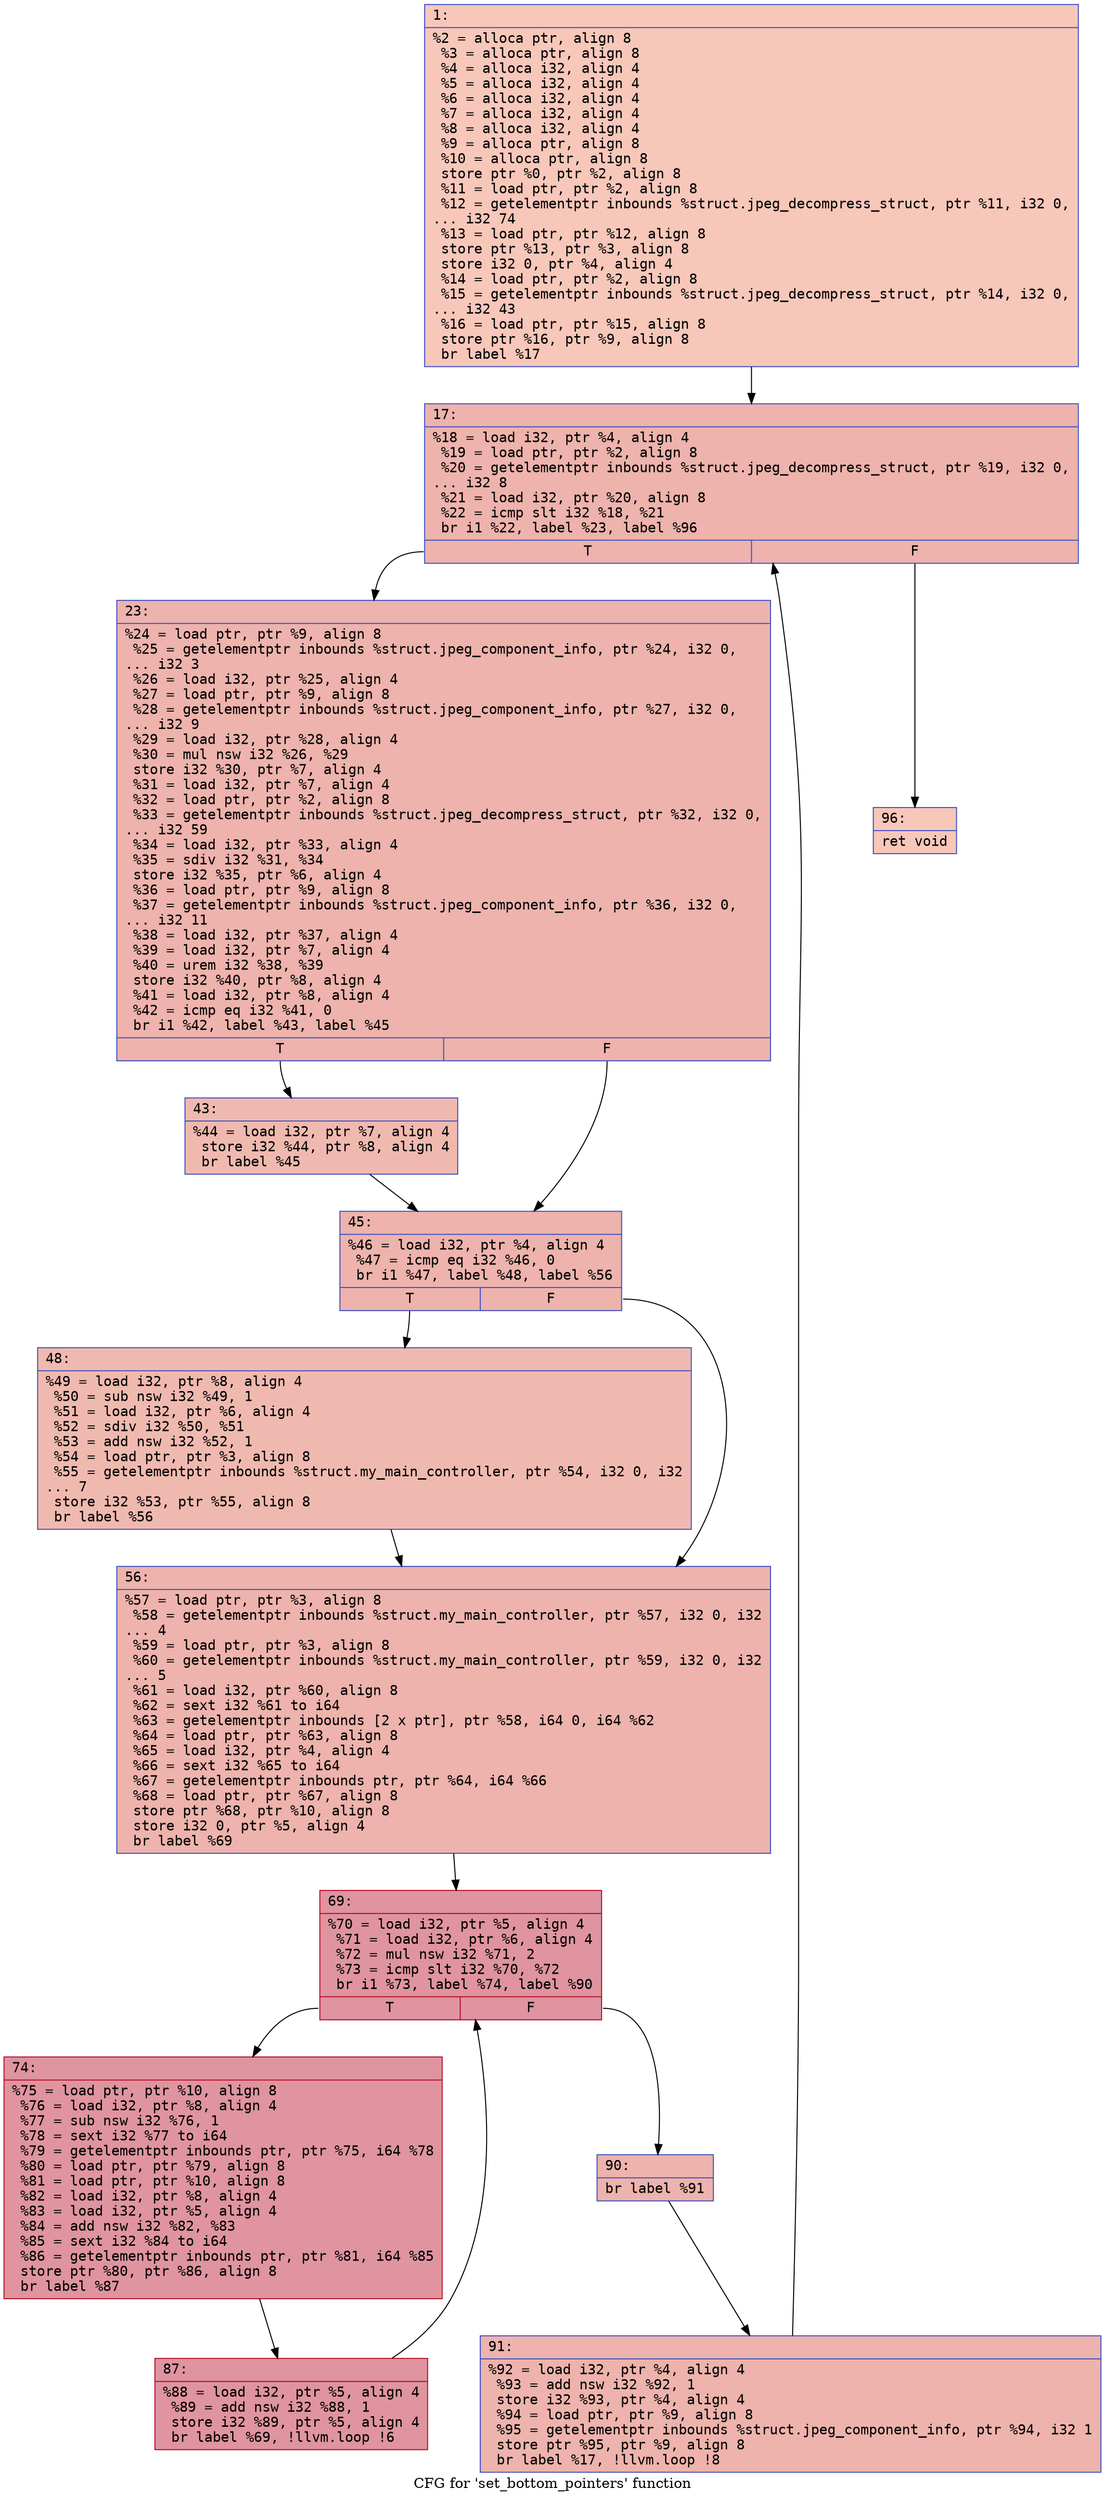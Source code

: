 digraph "CFG for 'set_bottom_pointers' function" {
	label="CFG for 'set_bottom_pointers' function";

	Node0x60000199b700 [shape=record,color="#3d50c3ff", style=filled, fillcolor="#ec7f6370" fontname="Courier",label="{1:\l|  %2 = alloca ptr, align 8\l  %3 = alloca ptr, align 8\l  %4 = alloca i32, align 4\l  %5 = alloca i32, align 4\l  %6 = alloca i32, align 4\l  %7 = alloca i32, align 4\l  %8 = alloca i32, align 4\l  %9 = alloca ptr, align 8\l  %10 = alloca ptr, align 8\l  store ptr %0, ptr %2, align 8\l  %11 = load ptr, ptr %2, align 8\l  %12 = getelementptr inbounds %struct.jpeg_decompress_struct, ptr %11, i32 0,\l... i32 74\l  %13 = load ptr, ptr %12, align 8\l  store ptr %13, ptr %3, align 8\l  store i32 0, ptr %4, align 4\l  %14 = load ptr, ptr %2, align 8\l  %15 = getelementptr inbounds %struct.jpeg_decompress_struct, ptr %14, i32 0,\l... i32 43\l  %16 = load ptr, ptr %15, align 8\l  store ptr %16, ptr %9, align 8\l  br label %17\l}"];
	Node0x60000199b700 -> Node0x60000199b750[tooltip="1 -> 17\nProbability 100.00%" ];
	Node0x60000199b750 [shape=record,color="#3d50c3ff", style=filled, fillcolor="#d6524470" fontname="Courier",label="{17:\l|  %18 = load i32, ptr %4, align 4\l  %19 = load ptr, ptr %2, align 8\l  %20 = getelementptr inbounds %struct.jpeg_decompress_struct, ptr %19, i32 0,\l... i32 8\l  %21 = load i32, ptr %20, align 8\l  %22 = icmp slt i32 %18, %21\l  br i1 %22, label %23, label %96\l|{<s0>T|<s1>F}}"];
	Node0x60000199b750:s0 -> Node0x60000199b7a0[tooltip="17 -> 23\nProbability 96.88%" ];
	Node0x60000199b750:s1 -> Node0x60000199bac0[tooltip="17 -> 96\nProbability 3.12%" ];
	Node0x60000199b7a0 [shape=record,color="#3d50c3ff", style=filled, fillcolor="#d6524470" fontname="Courier",label="{23:\l|  %24 = load ptr, ptr %9, align 8\l  %25 = getelementptr inbounds %struct.jpeg_component_info, ptr %24, i32 0,\l... i32 3\l  %26 = load i32, ptr %25, align 4\l  %27 = load ptr, ptr %9, align 8\l  %28 = getelementptr inbounds %struct.jpeg_component_info, ptr %27, i32 0,\l... i32 9\l  %29 = load i32, ptr %28, align 4\l  %30 = mul nsw i32 %26, %29\l  store i32 %30, ptr %7, align 4\l  %31 = load i32, ptr %7, align 4\l  %32 = load ptr, ptr %2, align 8\l  %33 = getelementptr inbounds %struct.jpeg_decompress_struct, ptr %32, i32 0,\l... i32 59\l  %34 = load i32, ptr %33, align 4\l  %35 = sdiv i32 %31, %34\l  store i32 %35, ptr %6, align 4\l  %36 = load ptr, ptr %9, align 8\l  %37 = getelementptr inbounds %struct.jpeg_component_info, ptr %36, i32 0,\l... i32 11\l  %38 = load i32, ptr %37, align 4\l  %39 = load i32, ptr %7, align 4\l  %40 = urem i32 %38, %39\l  store i32 %40, ptr %8, align 4\l  %41 = load i32, ptr %8, align 4\l  %42 = icmp eq i32 %41, 0\l  br i1 %42, label %43, label %45\l|{<s0>T|<s1>F}}"];
	Node0x60000199b7a0:s0 -> Node0x60000199b7f0[tooltip="23 -> 43\nProbability 37.50%" ];
	Node0x60000199b7a0:s1 -> Node0x60000199b840[tooltip="23 -> 45\nProbability 62.50%" ];
	Node0x60000199b7f0 [shape=record,color="#3d50c3ff", style=filled, fillcolor="#de614d70" fontname="Courier",label="{43:\l|  %44 = load i32, ptr %7, align 4\l  store i32 %44, ptr %8, align 4\l  br label %45\l}"];
	Node0x60000199b7f0 -> Node0x60000199b840[tooltip="43 -> 45\nProbability 100.00%" ];
	Node0x60000199b840 [shape=record,color="#3d50c3ff", style=filled, fillcolor="#d6524470" fontname="Courier",label="{45:\l|  %46 = load i32, ptr %4, align 4\l  %47 = icmp eq i32 %46, 0\l  br i1 %47, label %48, label %56\l|{<s0>T|<s1>F}}"];
	Node0x60000199b840:s0 -> Node0x60000199b890[tooltip="45 -> 48\nProbability 37.50%" ];
	Node0x60000199b840:s1 -> Node0x60000199b8e0[tooltip="45 -> 56\nProbability 62.50%" ];
	Node0x60000199b890 [shape=record,color="#3d50c3ff", style=filled, fillcolor="#de614d70" fontname="Courier",label="{48:\l|  %49 = load i32, ptr %8, align 4\l  %50 = sub nsw i32 %49, 1\l  %51 = load i32, ptr %6, align 4\l  %52 = sdiv i32 %50, %51\l  %53 = add nsw i32 %52, 1\l  %54 = load ptr, ptr %3, align 8\l  %55 = getelementptr inbounds %struct.my_main_controller, ptr %54, i32 0, i32\l... 7\l  store i32 %53, ptr %55, align 8\l  br label %56\l}"];
	Node0x60000199b890 -> Node0x60000199b8e0[tooltip="48 -> 56\nProbability 100.00%" ];
	Node0x60000199b8e0 [shape=record,color="#3d50c3ff", style=filled, fillcolor="#d6524470" fontname="Courier",label="{56:\l|  %57 = load ptr, ptr %3, align 8\l  %58 = getelementptr inbounds %struct.my_main_controller, ptr %57, i32 0, i32\l... 4\l  %59 = load ptr, ptr %3, align 8\l  %60 = getelementptr inbounds %struct.my_main_controller, ptr %59, i32 0, i32\l... 5\l  %61 = load i32, ptr %60, align 8\l  %62 = sext i32 %61 to i64\l  %63 = getelementptr inbounds [2 x ptr], ptr %58, i64 0, i64 %62\l  %64 = load ptr, ptr %63, align 8\l  %65 = load i32, ptr %4, align 4\l  %66 = sext i32 %65 to i64\l  %67 = getelementptr inbounds ptr, ptr %64, i64 %66\l  %68 = load ptr, ptr %67, align 8\l  store ptr %68, ptr %10, align 8\l  store i32 0, ptr %5, align 4\l  br label %69\l}"];
	Node0x60000199b8e0 -> Node0x60000199b930[tooltip="56 -> 69\nProbability 100.00%" ];
	Node0x60000199b930 [shape=record,color="#b70d28ff", style=filled, fillcolor="#b70d2870" fontname="Courier",label="{69:\l|  %70 = load i32, ptr %5, align 4\l  %71 = load i32, ptr %6, align 4\l  %72 = mul nsw i32 %71, 2\l  %73 = icmp slt i32 %70, %72\l  br i1 %73, label %74, label %90\l|{<s0>T|<s1>F}}"];
	Node0x60000199b930:s0 -> Node0x60000199b980[tooltip="69 -> 74\nProbability 96.88%" ];
	Node0x60000199b930:s1 -> Node0x60000199ba20[tooltip="69 -> 90\nProbability 3.12%" ];
	Node0x60000199b980 [shape=record,color="#b70d28ff", style=filled, fillcolor="#b70d2870" fontname="Courier",label="{74:\l|  %75 = load ptr, ptr %10, align 8\l  %76 = load i32, ptr %8, align 4\l  %77 = sub nsw i32 %76, 1\l  %78 = sext i32 %77 to i64\l  %79 = getelementptr inbounds ptr, ptr %75, i64 %78\l  %80 = load ptr, ptr %79, align 8\l  %81 = load ptr, ptr %10, align 8\l  %82 = load i32, ptr %8, align 4\l  %83 = load i32, ptr %5, align 4\l  %84 = add nsw i32 %82, %83\l  %85 = sext i32 %84 to i64\l  %86 = getelementptr inbounds ptr, ptr %81, i64 %85\l  store ptr %80, ptr %86, align 8\l  br label %87\l}"];
	Node0x60000199b980 -> Node0x60000199b9d0[tooltip="74 -> 87\nProbability 100.00%" ];
	Node0x60000199b9d0 [shape=record,color="#b70d28ff", style=filled, fillcolor="#b70d2870" fontname="Courier",label="{87:\l|  %88 = load i32, ptr %5, align 4\l  %89 = add nsw i32 %88, 1\l  store i32 %89, ptr %5, align 4\l  br label %69, !llvm.loop !6\l}"];
	Node0x60000199b9d0 -> Node0x60000199b930[tooltip="87 -> 69\nProbability 100.00%" ];
	Node0x60000199ba20 [shape=record,color="#3d50c3ff", style=filled, fillcolor="#d6524470" fontname="Courier",label="{90:\l|  br label %91\l}"];
	Node0x60000199ba20 -> Node0x60000199ba70[tooltip="90 -> 91\nProbability 100.00%" ];
	Node0x60000199ba70 [shape=record,color="#3d50c3ff", style=filled, fillcolor="#d6524470" fontname="Courier",label="{91:\l|  %92 = load i32, ptr %4, align 4\l  %93 = add nsw i32 %92, 1\l  store i32 %93, ptr %4, align 4\l  %94 = load ptr, ptr %9, align 8\l  %95 = getelementptr inbounds %struct.jpeg_component_info, ptr %94, i32 1\l  store ptr %95, ptr %9, align 8\l  br label %17, !llvm.loop !8\l}"];
	Node0x60000199ba70 -> Node0x60000199b750[tooltip="91 -> 17\nProbability 100.00%" ];
	Node0x60000199bac0 [shape=record,color="#3d50c3ff", style=filled, fillcolor="#ec7f6370" fontname="Courier",label="{96:\l|  ret void\l}"];
}
